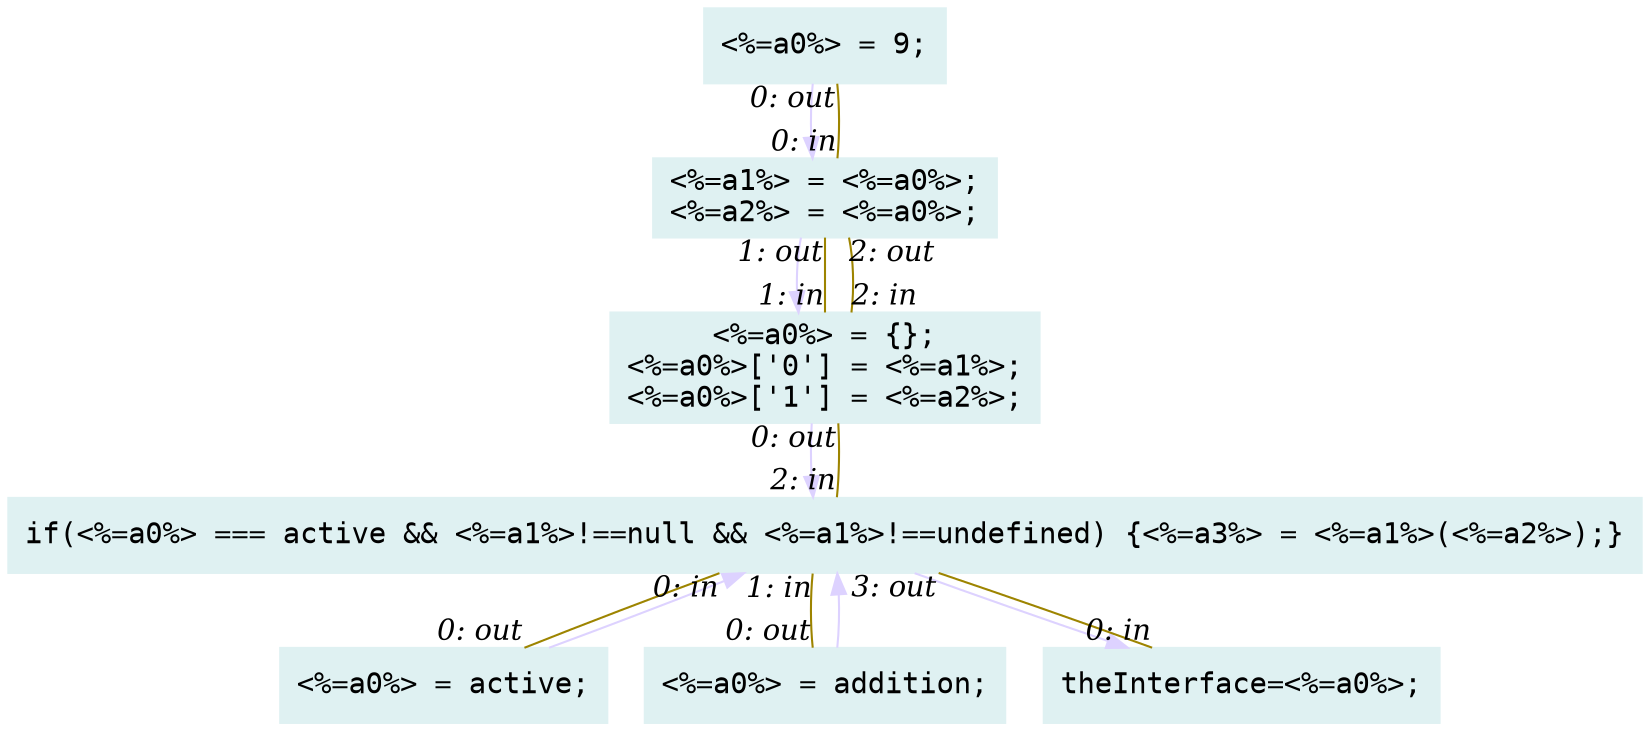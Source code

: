 digraph g{node_6283 [shape="box", style="filled", color="#dff1f2", fontname="Courier", label="theInterface=<%=a0%>;
" ]
node_6312 [shape="box", style="filled", color="#dff1f2", fontname="Courier", label="<%=a0%> = active;
" ]
node_6315 [shape="box", style="filled", color="#dff1f2", fontname="Courier", label="<%=a0%> = addition;
" ]
node_6317 [shape="box", style="filled", color="#dff1f2", fontname="Courier", label="<%=a0%> = 9;
" ]
node_6320 [shape="box", style="filled", color="#dff1f2", fontname="Courier", label="if(<%=a0%> === active && <%=a1%>!==null && <%=a1%>!==undefined) {<%=a3%> = <%=a1%>(<%=a2%>);}
" ]
node_6325 [shape="box", style="filled", color="#dff1f2", fontname="Courier", label="<%=a0%> = {};
<%=a0%>['0'] = <%=a1%>;
<%=a0%>['1'] = <%=a2%>;
" ]
node_6329 [shape="box", style="filled", color="#dff1f2", fontname="Courier", label="<%=a1%> = <%=a0%>;
<%=a2%> = <%=a0%>;
" ]
node_6320 -> node_6283 [dir=forward, arrowHead=normal, fontname="Times-Italic", arrowsize=1, color="#ddd2ff", label="",  headlabel="", taillabel="" ]
node_6312 -> node_6320 [dir=forward, arrowHead=normal, fontname="Times-Italic", arrowsize=1, color="#ddd2ff", label="",  headlabel="", taillabel="" ]
node_6315 -> node_6320 [dir=forward, arrowHead=normal, fontname="Times-Italic", arrowsize=1, color="#ddd2ff", label="",  headlabel="", taillabel="" ]
node_6325 -> node_6320 [dir=forward, arrowHead=normal, fontname="Times-Italic", arrowsize=1, color="#ddd2ff", label="",  headlabel="", taillabel="" ]
node_6329 -> node_6325 [dir=forward, arrowHead=normal, fontname="Times-Italic", arrowsize=1, color="#ddd2ff", label="",  headlabel="", taillabel="" ]
node_6317 -> node_6329 [dir=forward, arrowHead=normal, fontname="Times-Italic", arrowsize=1, color="#ddd2ff", label="",  headlabel="", taillabel="" ]
node_6320 -> node_6312 [dir=none, arrowHead=none, fontname="Times-Italic", arrowsize=1, color="#9d8400", label="",  headlabel="0: out", taillabel="0: in" ]
node_6320 -> node_6315 [dir=none, arrowHead=none, fontname="Times-Italic", arrowsize=1, color="#9d8400", label="",  headlabel="0: out", taillabel="1: in" ]
node_6320 -> node_6283 [dir=none, arrowHead=none, fontname="Times-Italic", arrowsize=1, color="#9d8400", label="",  headlabel="0: in", taillabel="3: out" ]
node_6325 -> node_6320 [dir=none, arrowHead=none, fontname="Times-Italic", arrowsize=1, color="#9d8400", label="",  headlabel="2: in", taillabel="0: out" ]
node_6317 -> node_6329 [dir=none, arrowHead=none, fontname="Times-Italic", arrowsize=1, color="#9d8400", label="",  headlabel="0: in", taillabel="0: out" ]
node_6329 -> node_6325 [dir=none, arrowHead=none, fontname="Times-Italic", arrowsize=1, color="#9d8400", label="",  headlabel="1: in", taillabel="1: out" ]
node_6329 -> node_6325 [dir=none, arrowHead=none, fontname="Times-Italic", arrowsize=1, color="#9d8400", label="",  headlabel="2: in", taillabel="2: out" ]
}